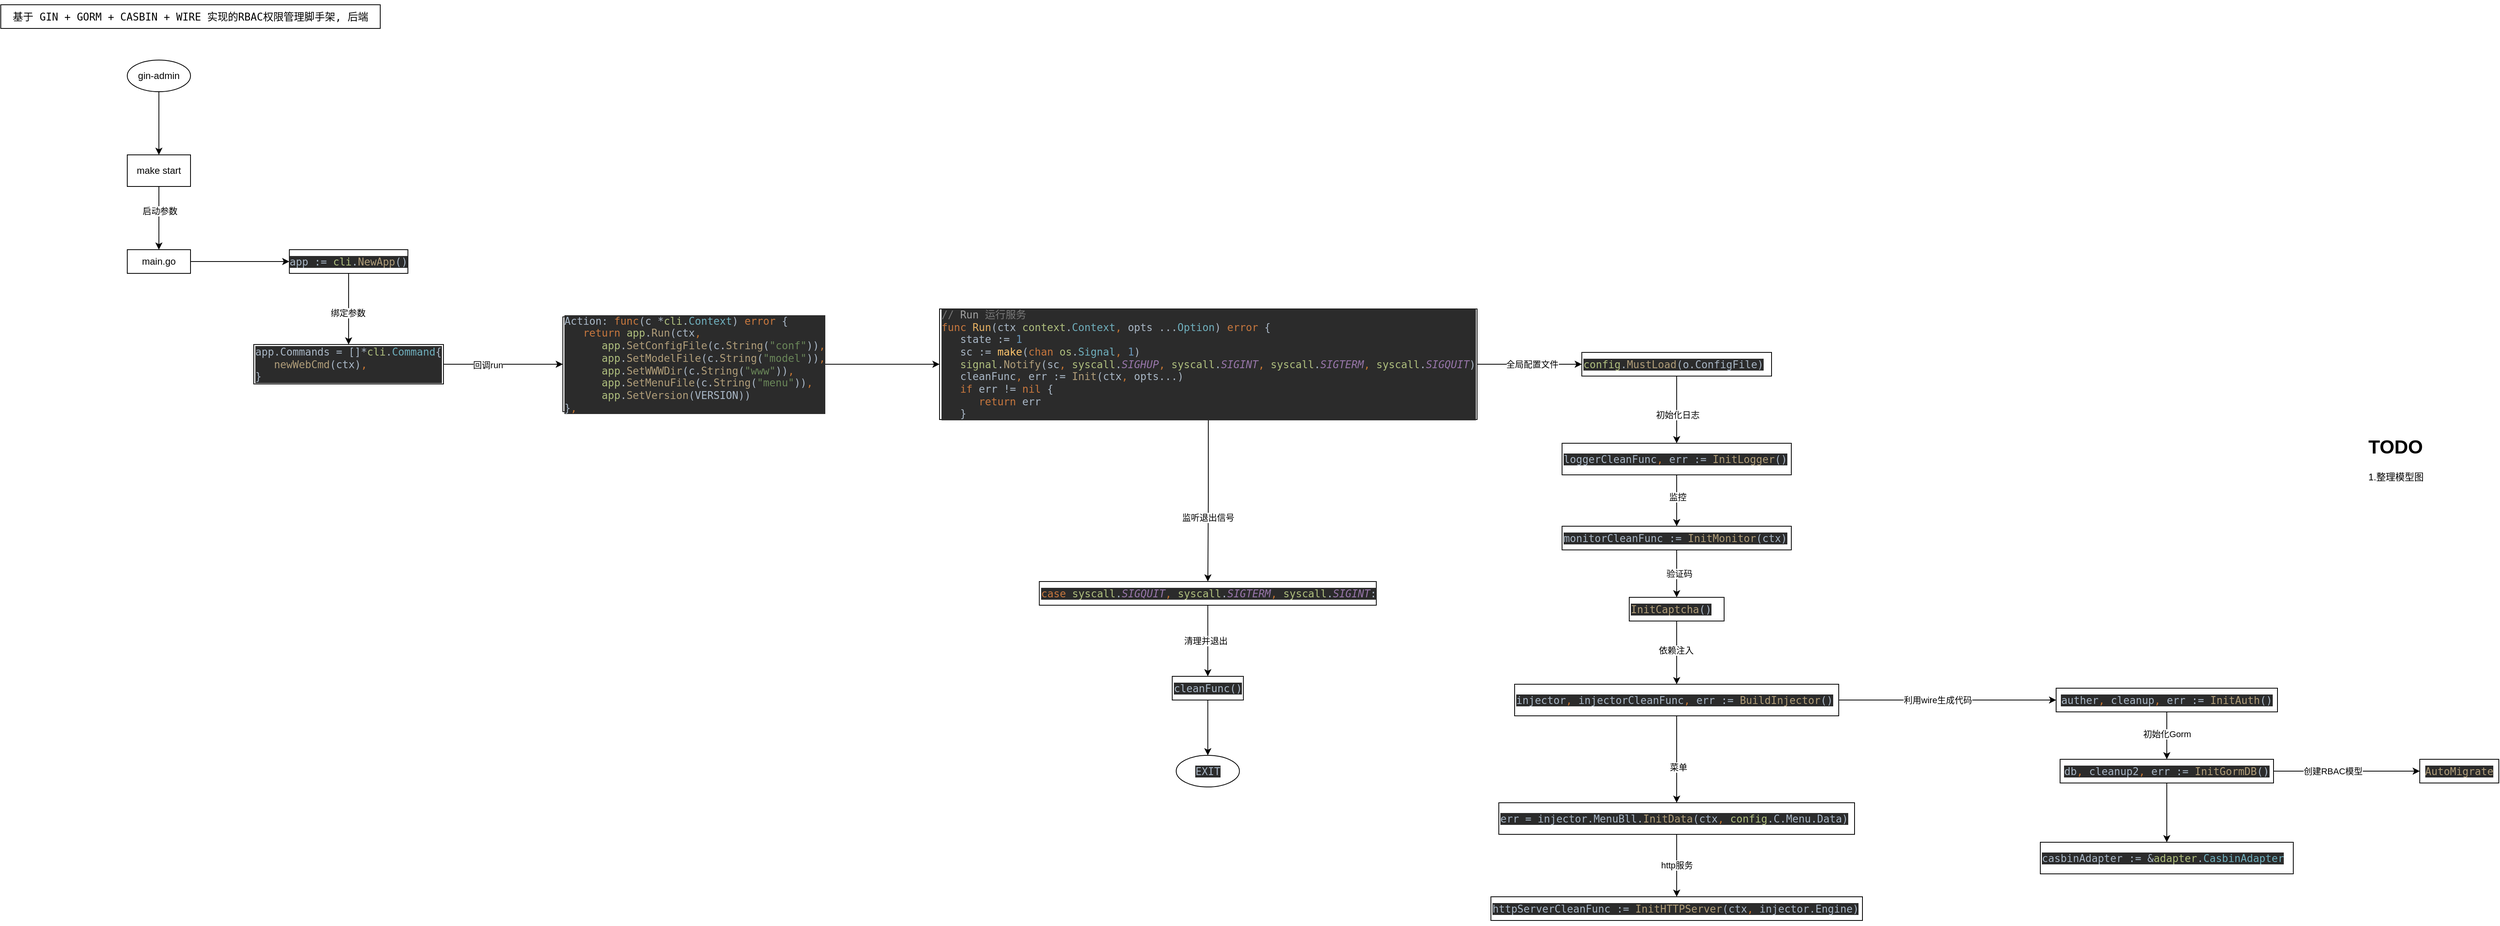 <mxfile version="14.1.5" type="device"><diagram id="t9uoMwB6yLEqmLCg4jxl" name="主流程"><mxGraphModel dx="1864" dy="925" grid="1" gridSize="10" guides="1" tooltips="1" connect="1" arrows="1" fold="1" page="1" pageScale="1" pageWidth="827" pageHeight="1169" math="0" shadow="0"><root><mxCell id="0"/><mxCell id="1" parent="0"/><mxCell id="NHIjBXbKwHyk6Yln4Dyk-6" style="edgeStyle=orthogonalEdgeStyle;rounded=0;orthogonalLoop=1;jettySize=auto;html=1;exitX=0.5;exitY=1;exitDx=0;exitDy=0;entryX=0.5;entryY=0;entryDx=0;entryDy=0;labelBackgroundColor=#ffffff;labelBorderColor=none;" edge="1" parent="1" source="NHIjBXbKwHyk6Yln4Dyk-2" target="NHIjBXbKwHyk6Yln4Dyk-5"><mxGeometry relative="1" as="geometry"/></mxCell><mxCell id="NHIjBXbKwHyk6Yln4Dyk-2" value="gin-admin" style="ellipse;whiteSpace=wrap;html=1;labelBackgroundColor=#ffffff;labelBorderColor=none;" vertex="1" parent="1"><mxGeometry x="360" y="80" width="80" height="40" as="geometry"/></mxCell><mxCell id="NHIjBXbKwHyk6Yln4Dyk-9" style="edgeStyle=orthogonalEdgeStyle;rounded=0;orthogonalLoop=1;jettySize=auto;html=1;exitX=0.5;exitY=1;exitDx=0;exitDy=0;labelBackgroundColor=#ffffff;fontColor=#000000;" edge="1" parent="1" source="NHIjBXbKwHyk6Yln4Dyk-5" target="NHIjBXbKwHyk6Yln4Dyk-8"><mxGeometry relative="1" as="geometry"/></mxCell><mxCell id="NHIjBXbKwHyk6Yln4Dyk-10" value="启动参数" style="edgeLabel;html=1;align=center;verticalAlign=middle;resizable=0;points=[];fontColor=#000000;" vertex="1" connectable="0" parent="NHIjBXbKwHyk6Yln4Dyk-9"><mxGeometry x="-0.225" y="1" relative="1" as="geometry"><mxPoint as="offset"/></mxGeometry></mxCell><mxCell id="NHIjBXbKwHyk6Yln4Dyk-5" value="make start" style="whiteSpace=wrap;html=1;labelBackgroundColor=#ffffff;labelBorderColor=none;" vertex="1" parent="1"><mxGeometry x="360" y="200" width="80" height="40" as="geometry"/></mxCell><mxCell id="NHIjBXbKwHyk6Yln4Dyk-7" value="&lt;pre style=&quot;font-family: &amp;#34;jetbrains mono&amp;#34; , monospace ; font-size: 9.8pt&quot;&gt;基于 GIN + GORM + CASBIN + WIRE 实现的RBAC权限管理脚手架, 后端&lt;/pre&gt;" style="whiteSpace=wrap;html=1;labelBackgroundColor=none;fontColor=#000000;" vertex="1" parent="1"><mxGeometry x="200" y="10" width="480" height="30" as="geometry"/></mxCell><mxCell id="NHIjBXbKwHyk6Yln4Dyk-12" style="edgeStyle=orthogonalEdgeStyle;rounded=0;orthogonalLoop=1;jettySize=auto;html=1;exitX=1;exitY=0.5;exitDx=0;exitDy=0;labelBackgroundColor=#ffffff;fontColor=#000000;" edge="1" parent="1" source="NHIjBXbKwHyk6Yln4Dyk-8" target="NHIjBXbKwHyk6Yln4Dyk-11"><mxGeometry relative="1" as="geometry"/></mxCell><mxCell id="NHIjBXbKwHyk6Yln4Dyk-8" value="main.go" style="whiteSpace=wrap;html=1;labelBackgroundColor=none;fontColor=#000000;" vertex="1" parent="1"><mxGeometry x="360" y="320" width="80" height="30" as="geometry"/></mxCell><mxCell id="NHIjBXbKwHyk6Yln4Dyk-14" style="edgeStyle=orthogonalEdgeStyle;rounded=0;orthogonalLoop=1;jettySize=auto;html=1;exitX=0.5;exitY=1;exitDx=0;exitDy=0;labelBackgroundColor=#ffffff;fontColor=#000000;" edge="1" parent="1" source="NHIjBXbKwHyk6Yln4Dyk-11" target="NHIjBXbKwHyk6Yln4Dyk-13"><mxGeometry relative="1" as="geometry"/></mxCell><mxCell id="NHIjBXbKwHyk6Yln4Dyk-15" value="绑定参数" style="edgeLabel;html=1;align=center;verticalAlign=middle;resizable=0;points=[];fontColor=#000000;" vertex="1" connectable="0" parent="NHIjBXbKwHyk6Yln4Dyk-14"><mxGeometry x="0.111" y="-1" relative="1" as="geometry"><mxPoint as="offset"/></mxGeometry></mxCell><mxCell id="NHIjBXbKwHyk6Yln4Dyk-11" value="&lt;pre style=&quot;background-color: #2b2b2b ; color: #a9b7c6 ; font-family: &amp;#34;jetbrains mono&amp;#34; , monospace ; font-size: 9.8pt&quot;&gt;app := &lt;span style=&quot;color: #afbf7e&quot;&gt;cli&lt;/span&gt;.&lt;span style=&quot;color: #b09d79&quot;&gt;NewApp&lt;/span&gt;()&lt;/pre&gt;" style="whiteSpace=wrap;html=1;labelBackgroundColor=none;fontColor=#000000;" vertex="1" parent="1"><mxGeometry x="565" y="320" width="150" height="30" as="geometry"/></mxCell><mxCell id="NHIjBXbKwHyk6Yln4Dyk-17" style="edgeStyle=orthogonalEdgeStyle;rounded=0;orthogonalLoop=1;jettySize=auto;html=1;exitX=1;exitY=0.5;exitDx=0;exitDy=0;labelBackgroundColor=#ffffff;fontColor=#000000;" edge="1" parent="1" source="NHIjBXbKwHyk6Yln4Dyk-13" target="NHIjBXbKwHyk6Yln4Dyk-16"><mxGeometry relative="1" as="geometry"/></mxCell><mxCell id="NHIjBXbKwHyk6Yln4Dyk-18" value="回调run" style="edgeLabel;html=1;align=center;verticalAlign=middle;resizable=0;points=[];fontColor=#000000;" vertex="1" connectable="0" parent="NHIjBXbKwHyk6Yln4Dyk-17"><mxGeometry x="-0.258" y="-1" relative="1" as="geometry"><mxPoint as="offset"/></mxGeometry></mxCell><mxCell id="NHIjBXbKwHyk6Yln4Dyk-13" value="&lt;pre style=&quot;background-color: #2b2b2b ; color: #a9b7c6 ; font-family: &amp;quot;jetbrains mono&amp;quot; , monospace ; font-size: 9.8pt&quot;&gt;app.Commands = []*&lt;span style=&quot;color: #afbf7e&quot;&gt;cli&lt;/span&gt;.&lt;span style=&quot;color: #6fafbd&quot;&gt;Command&lt;/span&gt;{&lt;br&gt;   &lt;span style=&quot;color: #b09d79&quot;&gt;newWebCmd&lt;/span&gt;(ctx)&lt;span style=&quot;color: #cc7832&quot;&gt;,&lt;br&gt;&lt;/span&gt;}&lt;/pre&gt;" style="whiteSpace=wrap;html=1;labelBackgroundColor=none;fontColor=#000000;align=left;" vertex="1" parent="1"><mxGeometry x="520" y="440" width="240" height="50" as="geometry"/></mxCell><mxCell id="NHIjBXbKwHyk6Yln4Dyk-20" style="edgeStyle=orthogonalEdgeStyle;rounded=0;orthogonalLoop=1;jettySize=auto;html=1;exitX=1;exitY=0.5;exitDx=0;exitDy=0;labelBackgroundColor=#ffffff;fontColor=#000000;" edge="1" parent="1" source="NHIjBXbKwHyk6Yln4Dyk-16" target="NHIjBXbKwHyk6Yln4Dyk-19"><mxGeometry relative="1" as="geometry"/></mxCell><mxCell id="NHIjBXbKwHyk6Yln4Dyk-16" value="&lt;pre style=&quot;background-color: #2b2b2b ; color: #a9b7c6 ; font-family: &amp;#34;jetbrains mono&amp;#34; , monospace ; font-size: 9.8pt&quot;&gt;Action: &lt;span style=&quot;color: #c7773e&quot;&gt;func&lt;/span&gt;(c *&lt;span style=&quot;color: #afbf7e&quot;&gt;cli&lt;/span&gt;.&lt;span style=&quot;color: #6fafbd&quot;&gt;Context&lt;/span&gt;) &lt;span style=&quot;color: #c7773e&quot;&gt;error &lt;/span&gt;{&lt;br&gt;   &lt;span style=&quot;color: #c7773e&quot;&gt;return &lt;/span&gt;&lt;span style=&quot;color: #afbf7e&quot;&gt;app&lt;/span&gt;.&lt;span style=&quot;color: #b09d79&quot;&gt;Run&lt;/span&gt;(ctx&lt;span style=&quot;color: #cc7832&quot;&gt;,&lt;br&gt;&lt;/span&gt;&lt;span style=&quot;color: #cc7832&quot;&gt;      &lt;/span&gt;&lt;span style=&quot;color: #afbf7e&quot;&gt;app&lt;/span&gt;.&lt;span style=&quot;color: #b09d79&quot;&gt;SetConfigFile&lt;/span&gt;(c.&lt;span style=&quot;color: #b09d79&quot;&gt;String&lt;/span&gt;(&lt;span style=&quot;color: #6a8759&quot;&gt;&quot;conf&quot;&lt;/span&gt;))&lt;span style=&quot;color: #cc7832&quot;&gt;,&lt;br&gt;&lt;/span&gt;&lt;span style=&quot;color: #cc7832&quot;&gt;      &lt;/span&gt;&lt;span style=&quot;color: #afbf7e&quot;&gt;app&lt;/span&gt;.&lt;span style=&quot;color: #b09d79&quot;&gt;SetModelFile&lt;/span&gt;(c.&lt;span style=&quot;color: #b09d79&quot;&gt;String&lt;/span&gt;(&lt;span style=&quot;color: #6a8759&quot;&gt;&quot;model&quot;&lt;/span&gt;))&lt;span style=&quot;color: #cc7832&quot;&gt;,&lt;br&gt;&lt;/span&gt;&lt;span style=&quot;color: #cc7832&quot;&gt;      &lt;/span&gt;&lt;span style=&quot;color: #afbf7e&quot;&gt;app&lt;/span&gt;.&lt;span style=&quot;color: #b09d79&quot;&gt;SetWWWDir&lt;/span&gt;(c.&lt;span style=&quot;color: #b09d79&quot;&gt;String&lt;/span&gt;(&lt;span style=&quot;color: #6a8759&quot;&gt;&quot;www&quot;&lt;/span&gt;))&lt;span style=&quot;color: #cc7832&quot;&gt;,&lt;br&gt;&lt;/span&gt;&lt;span style=&quot;color: #cc7832&quot;&gt;      &lt;/span&gt;&lt;span style=&quot;color: #afbf7e&quot;&gt;app&lt;/span&gt;.&lt;span style=&quot;color: #b09d79&quot;&gt;SetMenuFile&lt;/span&gt;(c.&lt;span style=&quot;color: #b09d79&quot;&gt;String&lt;/span&gt;(&lt;span style=&quot;color: #6a8759&quot;&gt;&quot;menu&quot;&lt;/span&gt;))&lt;span style=&quot;color: #cc7832&quot;&gt;,&lt;br&gt;&lt;/span&gt;&lt;span style=&quot;color: #cc7832&quot;&gt;      &lt;/span&gt;&lt;span style=&quot;color: #afbf7e&quot;&gt;app&lt;/span&gt;.&lt;span style=&quot;color: #b09d79&quot;&gt;SetVersion&lt;/span&gt;(VERSION))&lt;br&gt;}&lt;span style=&quot;color: #cc7832&quot;&gt;,&lt;/span&gt;&lt;/pre&gt;" style="whiteSpace=wrap;html=1;labelBackgroundColor=none;fontColor=#000000;align=left;" vertex="1" parent="1"><mxGeometry x="911" y="405" width="330" height="120" as="geometry"/></mxCell><mxCell id="NHIjBXbKwHyk6Yln4Dyk-22" style="edgeStyle=orthogonalEdgeStyle;rounded=0;orthogonalLoop=1;jettySize=auto;html=1;exitX=1;exitY=0.5;exitDx=0;exitDy=0;labelBackgroundColor=#ffffff;fontColor=#000000;" edge="1" parent="1" source="NHIjBXbKwHyk6Yln4Dyk-19" target="NHIjBXbKwHyk6Yln4Dyk-21"><mxGeometry relative="1" as="geometry"/></mxCell><mxCell id="NHIjBXbKwHyk6Yln4Dyk-23" value="全局配置文件" style="edgeLabel;html=1;align=center;verticalAlign=middle;resizable=0;points=[];fontColor=#000000;" vertex="1" connectable="0" parent="NHIjBXbKwHyk6Yln4Dyk-22"><mxGeometry x="0.049" y="-4" relative="1" as="geometry"><mxPoint y="-4" as="offset"/></mxGeometry></mxCell><mxCell id="NHIjBXbKwHyk6Yln4Dyk-44" style="edgeStyle=orthogonalEdgeStyle;rounded=0;orthogonalLoop=1;jettySize=auto;html=1;exitX=0.5;exitY=1;exitDx=0;exitDy=0;labelBackgroundColor=#ffffff;fontColor=#000000;" edge="1" parent="1" source="NHIjBXbKwHyk6Yln4Dyk-19" target="NHIjBXbKwHyk6Yln4Dyk-43"><mxGeometry relative="1" as="geometry"/></mxCell><mxCell id="NHIjBXbKwHyk6Yln4Dyk-45" value="监听退出信号" style="edgeLabel;html=1;align=center;verticalAlign=middle;resizable=0;points=[];fontColor=#000000;" vertex="1" connectable="0" parent="NHIjBXbKwHyk6Yln4Dyk-44"><mxGeometry x="0.209" relative="1" as="geometry"><mxPoint as="offset"/></mxGeometry></mxCell><mxCell id="NHIjBXbKwHyk6Yln4Dyk-19" value="&lt;pre style=&quot;background-color: #2b2b2b ; color: #a9b7c6 ; font-family: &amp;#34;jetbrains mono&amp;#34; , monospace ; font-size: 9.8pt&quot;&gt;&lt;span style=&quot;color: #787878&quot;&gt;// &lt;/span&gt;&lt;span style=&quot;color: #a1a1a1&quot;&gt;Run&lt;/span&gt;&lt;span style=&quot;color: #787878&quot;&gt; 运行服务&lt;br&gt;&lt;/span&gt;&lt;span style=&quot;color: #c7773e&quot;&gt;func &lt;/span&gt;&lt;span style=&quot;color: #e6b163&quot;&gt;Run&lt;/span&gt;(ctx &lt;span style=&quot;color: #afbf7e&quot;&gt;context&lt;/span&gt;.&lt;span style=&quot;color: #6fafbd&quot;&gt;Context&lt;/span&gt;&lt;span style=&quot;color: #cc7832&quot;&gt;, &lt;/span&gt;opts ...&lt;span style=&quot;color: #6fafbd&quot;&gt;Option&lt;/span&gt;) &lt;span style=&quot;color: #c7773e&quot;&gt;error &lt;/span&gt;{&lt;br&gt;   state := &lt;span style=&quot;color: #6897bb&quot;&gt;1&lt;br&gt;&lt;/span&gt;&lt;span style=&quot;color: #6897bb&quot;&gt;   &lt;/span&gt;sc := &lt;span style=&quot;color: #ffc66d&quot;&gt;make&lt;/span&gt;(&lt;span style=&quot;color: #c7773e&quot;&gt;chan &lt;/span&gt;&lt;span style=&quot;color: #afbf7e&quot;&gt;os&lt;/span&gt;.&lt;span style=&quot;color: #6fafbd&quot;&gt;Signal&lt;/span&gt;&lt;span style=&quot;color: #cc7832&quot;&gt;, &lt;/span&gt;&lt;span style=&quot;color: #6897bb&quot;&gt;1&lt;/span&gt;)&lt;br&gt;   &lt;span style=&quot;color: #afbf7e&quot;&gt;signal&lt;/span&gt;.&lt;span style=&quot;color: #b09d79&quot;&gt;Notify&lt;/span&gt;(sc&lt;span style=&quot;color: #cc7832&quot;&gt;, &lt;/span&gt;&lt;span style=&quot;color: #afbf7e&quot;&gt;syscall&lt;/span&gt;.&lt;span style=&quot;color: #9876aa ; font-style: italic&quot;&gt;SIGHUP&lt;/span&gt;&lt;span style=&quot;color: #cc7832&quot;&gt;, &lt;/span&gt;&lt;span style=&quot;color: #afbf7e&quot;&gt;syscall&lt;/span&gt;.&lt;span style=&quot;color: #9876aa ; font-style: italic&quot;&gt;SIGINT&lt;/span&gt;&lt;span style=&quot;color: #cc7832&quot;&gt;, &lt;/span&gt;&lt;span style=&quot;color: #afbf7e&quot;&gt;syscall&lt;/span&gt;.&lt;span style=&quot;color: #9876aa ; font-style: italic&quot;&gt;SIGTERM&lt;/span&gt;&lt;span style=&quot;color: #cc7832&quot;&gt;, &lt;/span&gt;&lt;span style=&quot;color: #afbf7e&quot;&gt;syscall&lt;/span&gt;.&lt;span style=&quot;color: #9876aa ; font-style: italic&quot;&gt;SIGQUIT&lt;/span&gt;)&lt;br&gt;   cleanFunc&lt;span style=&quot;color: #cc7832&quot;&gt;, &lt;/span&gt;err := &lt;span style=&quot;color: #b09d79&quot;&gt;Init&lt;/span&gt;(ctx&lt;span style=&quot;color: #cc7832&quot;&gt;, &lt;/span&gt;opts...)&lt;br&gt;   &lt;span style=&quot;color: #c7773e&quot;&gt;if &lt;/span&gt;err != &lt;span style=&quot;color: #c7773e&quot;&gt;nil &lt;/span&gt;{&lt;br&gt;      &lt;span style=&quot;color: #c7773e&quot;&gt;return &lt;/span&gt;err&lt;br&gt;   }&lt;/pre&gt;" style="whiteSpace=wrap;html=1;labelBackgroundColor=none;fontColor=#000000;align=left;" vertex="1" parent="1"><mxGeometry x="1387.5" y="395" width="680" height="140" as="geometry"/></mxCell><mxCell id="NHIjBXbKwHyk6Yln4Dyk-25" style="edgeStyle=orthogonalEdgeStyle;rounded=0;orthogonalLoop=1;jettySize=auto;html=1;exitX=0.5;exitY=1;exitDx=0;exitDy=0;labelBackgroundColor=#ffffff;fontColor=#000000;" edge="1" parent="1" source="NHIjBXbKwHyk6Yln4Dyk-21" target="NHIjBXbKwHyk6Yln4Dyk-24"><mxGeometry relative="1" as="geometry"/></mxCell><mxCell id="NHIjBXbKwHyk6Yln4Dyk-26" value="初始化日志" style="edgeLabel;html=1;align=center;verticalAlign=middle;resizable=0;points=[];fontColor=#000000;" vertex="1" connectable="0" parent="NHIjBXbKwHyk6Yln4Dyk-25"><mxGeometry x="0.153" y="1" relative="1" as="geometry"><mxPoint as="offset"/></mxGeometry></mxCell><mxCell id="NHIjBXbKwHyk6Yln4Dyk-21" value="&lt;pre style=&quot;background-color: #2b2b2b ; color: #a9b7c6 ; font-family: &amp;#34;jetbrains mono&amp;#34; , monospace ; font-size: 9.8pt&quot;&gt;&lt;span style=&quot;color: #afbf7e&quot;&gt;config&lt;/span&gt;.&lt;span style=&quot;color: #b09d79&quot;&gt;MustLoad&lt;/span&gt;(o.ConfigFile)&lt;/pre&gt;" style="whiteSpace=wrap;html=1;labelBackgroundColor=none;fontColor=#000000;align=left;" vertex="1" parent="1"><mxGeometry x="2200" y="450" width="240" height="30" as="geometry"/></mxCell><mxCell id="NHIjBXbKwHyk6Yln4Dyk-28" style="edgeStyle=orthogonalEdgeStyle;rounded=0;orthogonalLoop=1;jettySize=auto;html=1;exitX=0.5;exitY=1;exitDx=0;exitDy=0;labelBackgroundColor=#ffffff;fontColor=#000000;" edge="1" parent="1" source="NHIjBXbKwHyk6Yln4Dyk-24" target="NHIjBXbKwHyk6Yln4Dyk-27"><mxGeometry relative="1" as="geometry"/></mxCell><mxCell id="NHIjBXbKwHyk6Yln4Dyk-29" value="监控" style="edgeLabel;html=1;align=center;verticalAlign=middle;resizable=0;points=[];fontColor=#000000;" vertex="1" connectable="0" parent="NHIjBXbKwHyk6Yln4Dyk-28"><mxGeometry x="-0.139" y="1" relative="1" as="geometry"><mxPoint as="offset"/></mxGeometry></mxCell><mxCell id="NHIjBXbKwHyk6Yln4Dyk-24" value="&lt;pre style=&quot;background-color: #2b2b2b ; color: #a9b7c6 ; font-family: &amp;#34;jetbrains mono&amp;#34; , monospace ; font-size: 9.8pt&quot;&gt;loggerCleanFunc&lt;span style=&quot;color: #cc7832&quot;&gt;, &lt;/span&gt;err := &lt;span style=&quot;color: #b09d79&quot;&gt;InitLogger&lt;/span&gt;()&lt;/pre&gt;" style="whiteSpace=wrap;html=1;labelBackgroundColor=none;fontColor=#000000;align=left;" vertex="1" parent="1"><mxGeometry x="2175" y="565" width="290" height="40" as="geometry"/></mxCell><mxCell id="NHIjBXbKwHyk6Yln4Dyk-31" style="edgeStyle=orthogonalEdgeStyle;rounded=0;orthogonalLoop=1;jettySize=auto;html=1;exitX=0.5;exitY=1;exitDx=0;exitDy=0;entryX=0.5;entryY=0;entryDx=0;entryDy=0;labelBackgroundColor=#ffffff;fontColor=#000000;" edge="1" parent="1" source="NHIjBXbKwHyk6Yln4Dyk-27" target="NHIjBXbKwHyk6Yln4Dyk-30"><mxGeometry relative="1" as="geometry"/></mxCell><mxCell id="NHIjBXbKwHyk6Yln4Dyk-32" value="验证码" style="edgeLabel;html=1;align=center;verticalAlign=middle;resizable=0;points=[];fontColor=#000000;" vertex="1" connectable="0" parent="NHIjBXbKwHyk6Yln4Dyk-31"><mxGeometry y="3" relative="1" as="geometry"><mxPoint as="offset"/></mxGeometry></mxCell><mxCell id="NHIjBXbKwHyk6Yln4Dyk-27" value="&lt;pre style=&quot;background-color: #2b2b2b ; color: #a9b7c6 ; font-family: &amp;#34;jetbrains mono&amp;#34; , monospace ; font-size: 9.8pt&quot;&gt;monitorCleanFunc := &lt;span style=&quot;color: #b09d79&quot;&gt;InitMonitor&lt;/span&gt;(ctx)&lt;/pre&gt;" style="whiteSpace=wrap;html=1;labelBackgroundColor=none;fontColor=#000000;align=left;" vertex="1" parent="1"><mxGeometry x="2175" y="670" width="290" height="30" as="geometry"/></mxCell><mxCell id="NHIjBXbKwHyk6Yln4Dyk-34" style="edgeStyle=orthogonalEdgeStyle;rounded=0;orthogonalLoop=1;jettySize=auto;html=1;exitX=0.5;exitY=1;exitDx=0;exitDy=0;labelBackgroundColor=#ffffff;fontColor=#000000;" edge="1" parent="1" source="NHIjBXbKwHyk6Yln4Dyk-30" target="NHIjBXbKwHyk6Yln4Dyk-33"><mxGeometry relative="1" as="geometry"/></mxCell><mxCell id="NHIjBXbKwHyk6Yln4Dyk-35" value="依赖注入" style="edgeLabel;html=1;align=center;verticalAlign=middle;resizable=0;points=[];fontColor=#000000;" vertex="1" connectable="0" parent="NHIjBXbKwHyk6Yln4Dyk-34"><mxGeometry x="-0.075" y="-1" relative="1" as="geometry"><mxPoint as="offset"/></mxGeometry></mxCell><mxCell id="NHIjBXbKwHyk6Yln4Dyk-30" value="&lt;pre style=&quot;background-color: #2b2b2b ; color: #a9b7c6 ; font-family: &amp;#34;jetbrains mono&amp;#34; , monospace ; font-size: 9.8pt&quot;&gt;&lt;span style=&quot;color: #b09d79&quot;&gt;InitCaptcha&lt;/span&gt;()&lt;/pre&gt;" style="whiteSpace=wrap;html=1;labelBackgroundColor=none;fontColor=#000000;align=left;" vertex="1" parent="1"><mxGeometry x="2260" y="760" width="120" height="30" as="geometry"/></mxCell><mxCell id="NHIjBXbKwHyk6Yln4Dyk-37" style="edgeStyle=orthogonalEdgeStyle;rounded=0;orthogonalLoop=1;jettySize=auto;html=1;exitX=0.5;exitY=1;exitDx=0;exitDy=0;entryX=0.5;entryY=0;entryDx=0;entryDy=0;labelBackgroundColor=#ffffff;fontColor=#000000;" edge="1" parent="1" source="NHIjBXbKwHyk6Yln4Dyk-33" target="NHIjBXbKwHyk6Yln4Dyk-36"><mxGeometry relative="1" as="geometry"/></mxCell><mxCell id="NHIjBXbKwHyk6Yln4Dyk-38" value="菜单" style="edgeLabel;html=1;align=center;verticalAlign=middle;resizable=0;points=[];fontColor=#000000;" vertex="1" connectable="0" parent="NHIjBXbKwHyk6Yln4Dyk-37"><mxGeometry x="0.182" y="2" relative="1" as="geometry"><mxPoint as="offset"/></mxGeometry></mxCell><mxCell id="NHIjBXbKwHyk6Yln4Dyk-53" style="edgeStyle=orthogonalEdgeStyle;rounded=0;orthogonalLoop=1;jettySize=auto;html=1;exitX=1;exitY=0.5;exitDx=0;exitDy=0;labelBackgroundColor=#ffffff;fontColor=#000000;" edge="1" parent="1" source="NHIjBXbKwHyk6Yln4Dyk-33" target="NHIjBXbKwHyk6Yln4Dyk-52"><mxGeometry relative="1" as="geometry"/></mxCell><mxCell id="NHIjBXbKwHyk6Yln4Dyk-54" value="利用wire生成代码" style="edgeLabel;html=1;align=center;verticalAlign=middle;resizable=0;points=[];fontColor=#000000;" vertex="1" connectable="0" parent="NHIjBXbKwHyk6Yln4Dyk-53"><mxGeometry x="-0.12" y="4" relative="1" as="geometry"><mxPoint x="4" y="4" as="offset"/></mxGeometry></mxCell><mxCell id="NHIjBXbKwHyk6Yln4Dyk-33" value="&lt;pre style=&quot;background-color: #2b2b2b ; color: #a9b7c6 ; font-family: &amp;#34;jetbrains mono&amp;#34; , monospace ; font-size: 9.8pt&quot;&gt;injector&lt;span style=&quot;color: #cc7832&quot;&gt;, &lt;/span&gt;injectorCleanFunc&lt;span style=&quot;color: #cc7832&quot;&gt;, &lt;/span&gt;err := &lt;span style=&quot;color: #b09d79&quot;&gt;BuildInjector&lt;/span&gt;()&lt;/pre&gt;" style="whiteSpace=wrap;html=1;labelBackgroundColor=none;fontColor=#000000;align=left;" vertex="1" parent="1"><mxGeometry x="2115" y="870" width="410" height="40" as="geometry"/></mxCell><mxCell id="NHIjBXbKwHyk6Yln4Dyk-41" style="edgeStyle=orthogonalEdgeStyle;rounded=0;orthogonalLoop=1;jettySize=auto;html=1;exitX=0.5;exitY=1;exitDx=0;exitDy=0;labelBackgroundColor=#ffffff;fontColor=#000000;" edge="1" parent="1" source="NHIjBXbKwHyk6Yln4Dyk-36" target="NHIjBXbKwHyk6Yln4Dyk-39"><mxGeometry relative="1" as="geometry"/></mxCell><mxCell id="NHIjBXbKwHyk6Yln4Dyk-42" value="http服务" style="edgeLabel;html=1;align=center;verticalAlign=middle;resizable=0;points=[];fontColor=#000000;" vertex="1" connectable="0" parent="NHIjBXbKwHyk6Yln4Dyk-41"><mxGeometry x="-0.013" relative="1" as="geometry"><mxPoint as="offset"/></mxGeometry></mxCell><mxCell id="NHIjBXbKwHyk6Yln4Dyk-36" value="&lt;pre style=&quot;background-color: #2b2b2b ; color: #a9b7c6 ; font-family: &amp;#34;jetbrains mono&amp;#34; , monospace ; font-size: 9.8pt&quot;&gt;err = injector.MenuBll.&lt;span style=&quot;color: #b09d79&quot;&gt;InitData&lt;/span&gt;(ctx&lt;span style=&quot;color: #cc7832&quot;&gt;, &lt;/span&gt;&lt;span style=&quot;color: #afbf7e&quot;&gt;config&lt;/span&gt;.C.Menu.Data)&lt;/pre&gt;" style="whiteSpace=wrap;html=1;labelBackgroundColor=none;fontColor=#000000;align=left;" vertex="1" parent="1"><mxGeometry x="2095" y="1020" width="450" height="40" as="geometry"/></mxCell><mxCell id="NHIjBXbKwHyk6Yln4Dyk-39" value="&lt;pre style=&quot;background-color: #2b2b2b ; color: #a9b7c6 ; font-family: &amp;#34;jetbrains mono&amp;#34; , monospace ; font-size: 9.8pt&quot;&gt;httpServerCleanFunc := &lt;span style=&quot;color: #b09d79&quot;&gt;InitHTTPServer&lt;/span&gt;(ctx&lt;span style=&quot;color: #cc7832&quot;&gt;, &lt;/span&gt;injector.Engine)&lt;/pre&gt;" style="whiteSpace=wrap;html=1;labelBackgroundColor=none;fontColor=#000000;align=left;" vertex="1" parent="1"><mxGeometry x="2085" y="1139" width="470" height="30" as="geometry"/></mxCell><mxCell id="NHIjBXbKwHyk6Yln4Dyk-47" style="edgeStyle=orthogonalEdgeStyle;rounded=0;orthogonalLoop=1;jettySize=auto;html=1;exitX=0.5;exitY=1;exitDx=0;exitDy=0;labelBackgroundColor=#ffffff;fontColor=#000000;" edge="1" parent="1" source="NHIjBXbKwHyk6Yln4Dyk-43" target="NHIjBXbKwHyk6Yln4Dyk-46"><mxGeometry relative="1" as="geometry"/></mxCell><mxCell id="NHIjBXbKwHyk6Yln4Dyk-48" value="清理并退出" style="edgeLabel;html=1;align=center;verticalAlign=middle;resizable=0;points=[];fontColor=#000000;" vertex="1" connectable="0" parent="NHIjBXbKwHyk6Yln4Dyk-47"><mxGeometry y="-3" relative="1" as="geometry"><mxPoint as="offset"/></mxGeometry></mxCell><mxCell id="NHIjBXbKwHyk6Yln4Dyk-43" value="&lt;pre style=&quot;background-color: #2b2b2b ; color: #a9b7c6 ; font-family: &amp;#34;jetbrains mono&amp;#34; , monospace ; font-size: 9.8pt&quot;&gt;&lt;pre style=&quot;font-family: &amp;#34;jetbrains mono&amp;#34; , monospace ; font-size: 9.8pt&quot;&gt;&lt;pre style=&quot;font-family: &amp;#34;jetbrains mono&amp;#34; , monospace ; font-size: 9.8pt&quot;&gt;&lt;span style=&quot;color: #c7773e&quot;&gt;case &lt;/span&gt;&lt;span style=&quot;color: #afbf7e&quot;&gt;syscall&lt;/span&gt;.&lt;span style=&quot;color: #9876aa ; font-style: italic&quot;&gt;SIGQUIT&lt;/span&gt;&lt;span style=&quot;color: #cc7832&quot;&gt;, &lt;/span&gt;&lt;span style=&quot;color: #afbf7e&quot;&gt;syscall&lt;/span&gt;.&lt;span style=&quot;color: #9876aa ; font-style: italic&quot;&gt;SIGTERM&lt;/span&gt;&lt;span style=&quot;color: #cc7832&quot;&gt;, &lt;/span&gt;&lt;span style=&quot;color: #afbf7e&quot;&gt;syscall&lt;/span&gt;.&lt;span style=&quot;color: #9876aa ; font-style: italic&quot;&gt;SIGINT&lt;/span&gt;:&lt;/pre&gt;&lt;/pre&gt;&lt;/pre&gt;" style="whiteSpace=wrap;html=1;labelBackgroundColor=none;fontColor=#000000;align=left;" vertex="1" parent="1"><mxGeometry x="1513.75" y="740" width="426.25" height="30" as="geometry"/></mxCell><mxCell id="NHIjBXbKwHyk6Yln4Dyk-50" style="edgeStyle=orthogonalEdgeStyle;rounded=0;orthogonalLoop=1;jettySize=auto;html=1;exitX=0.5;exitY=1;exitDx=0;exitDy=0;labelBackgroundColor=#ffffff;fontColor=#000000;entryX=0.5;entryY=0;entryDx=0;entryDy=0;" edge="1" parent="1" source="NHIjBXbKwHyk6Yln4Dyk-46" target="NHIjBXbKwHyk6Yln4Dyk-51"><mxGeometry relative="1" as="geometry"><mxPoint x="1727.5" y="960" as="targetPoint"/></mxGeometry></mxCell><mxCell id="NHIjBXbKwHyk6Yln4Dyk-46" value="&lt;pre style=&quot;background-color: #2b2b2b ; color: #a9b7c6 ; font-family: &amp;#34;jetbrains mono&amp;#34; , monospace ; font-size: 9.8pt&quot;&gt;cleanFunc()&lt;/pre&gt;" style="whiteSpace=wrap;html=1;labelBackgroundColor=none;fontColor=#000000;align=left;" vertex="1" parent="1"><mxGeometry x="1681.88" y="860" width="90" height="30" as="geometry"/></mxCell><mxCell id="NHIjBXbKwHyk6Yln4Dyk-51" value="&lt;pre style=&quot;background-color: #2b2b2b ; color: #a9b7c6 ; font-family: &amp;quot;jetbrains mono&amp;quot; , monospace ; font-size: 9.8pt&quot;&gt;EXIT&lt;/pre&gt;" style="ellipse;whiteSpace=wrap;html=1;labelBackgroundColor=none;fontColor=#000000;align=center;" vertex="1" parent="1"><mxGeometry x="1686.88" y="960" width="80" height="40" as="geometry"/></mxCell><mxCell id="NHIjBXbKwHyk6Yln4Dyk-56" style="edgeStyle=orthogonalEdgeStyle;rounded=0;orthogonalLoop=1;jettySize=auto;html=1;exitX=0.5;exitY=1;exitDx=0;exitDy=0;labelBackgroundColor=#ffffff;fontColor=#000000;" edge="1" parent="1" source="NHIjBXbKwHyk6Yln4Dyk-52" target="NHIjBXbKwHyk6Yln4Dyk-55"><mxGeometry relative="1" as="geometry"/></mxCell><mxCell id="NHIjBXbKwHyk6Yln4Dyk-57" value="初始化Gorm" style="edgeLabel;html=1;align=center;verticalAlign=middle;resizable=0;points=[];fontColor=#000000;" vertex="1" connectable="0" parent="NHIjBXbKwHyk6Yln4Dyk-56"><mxGeometry x="-0.067" relative="1" as="geometry"><mxPoint as="offset"/></mxGeometry></mxCell><mxCell id="NHIjBXbKwHyk6Yln4Dyk-52" value="&lt;pre style=&quot;background-color: #2b2b2b ; color: #a9b7c6 ; font-family: &amp;#34;jetbrains mono&amp;#34; , monospace ; font-size: 9.8pt&quot;&gt;auther&lt;span style=&quot;color: #cc7832&quot;&gt;, &lt;/span&gt;cleanup&lt;span style=&quot;color: #cc7832&quot;&gt;, &lt;/span&gt;err := &lt;span style=&quot;color: #b09d79&quot;&gt;InitAuth&lt;/span&gt;()&lt;/pre&gt;" style="whiteSpace=wrap;html=1;labelBackgroundColor=none;fontColor=#000000;align=center;" vertex="1" parent="1"><mxGeometry x="2800" y="875" width="280" height="30" as="geometry"/></mxCell><mxCell id="NHIjBXbKwHyk6Yln4Dyk-59" style="edgeStyle=orthogonalEdgeStyle;rounded=0;orthogonalLoop=1;jettySize=auto;html=1;exitX=1;exitY=0.5;exitDx=0;exitDy=0;labelBackgroundColor=#ffffff;fontColor=#000000;" edge="1" parent="1" source="NHIjBXbKwHyk6Yln4Dyk-55" target="NHIjBXbKwHyk6Yln4Dyk-58"><mxGeometry relative="1" as="geometry"/></mxCell><mxCell id="NHIjBXbKwHyk6Yln4Dyk-60" value="创建RBAC模型" style="edgeLabel;html=1;align=center;verticalAlign=middle;resizable=0;points=[];fontColor=#000000;" vertex="1" connectable="0" parent="NHIjBXbKwHyk6Yln4Dyk-59"><mxGeometry x="-0.188" relative="1" as="geometry"><mxPoint as="offset"/></mxGeometry></mxCell><mxCell id="NHIjBXbKwHyk6Yln4Dyk-63" style="edgeStyle=orthogonalEdgeStyle;rounded=0;orthogonalLoop=1;jettySize=auto;html=1;exitX=0.5;exitY=1;exitDx=0;exitDy=0;labelBackgroundColor=#ffffff;fontColor=#000000;" edge="1" parent="1" source="NHIjBXbKwHyk6Yln4Dyk-55" target="NHIjBXbKwHyk6Yln4Dyk-62"><mxGeometry relative="1" as="geometry"/></mxCell><mxCell id="NHIjBXbKwHyk6Yln4Dyk-55" value="&lt;pre style=&quot;background-color: #2b2b2b ; color: #a9b7c6 ; font-family: &amp;#34;jetbrains mono&amp;#34; , monospace ; font-size: 9.8pt&quot;&gt;db&lt;span style=&quot;color: #cc7832&quot;&gt;, &lt;/span&gt;cleanup2&lt;span style=&quot;color: #cc7832&quot;&gt;, &lt;/span&gt;err := &lt;span style=&quot;color: #b09d79&quot;&gt;InitGormDB&lt;/span&gt;()&lt;/pre&gt;" style="whiteSpace=wrap;html=1;labelBackgroundColor=none;fontColor=#000000;align=center;" vertex="1" parent="1"><mxGeometry x="2805" y="965" width="270" height="30" as="geometry"/></mxCell><mxCell id="NHIjBXbKwHyk6Yln4Dyk-58" value="&lt;pre style=&quot;background-color: #2b2b2b ; color: #a9b7c6 ; font-family: &amp;#34;jetbrains mono&amp;#34; , monospace ; font-size: 9.8pt&quot;&gt;&lt;span style=&quot;color: #b09d79&quot;&gt;AutoMigrate&lt;/span&gt;&lt;/pre&gt;" style="whiteSpace=wrap;html=1;labelBackgroundColor=none;fontColor=#000000;align=center;" vertex="1" parent="1"><mxGeometry x="3260" y="965" width="100" height="30" as="geometry"/></mxCell><mxCell id="NHIjBXbKwHyk6Yln4Dyk-61" value="&lt;h1&gt;TODO&lt;/h1&gt;&lt;p&gt;1.整理模型图&lt;/p&gt;" style="text;html=1;strokeColor=none;fillColor=none;spacing=5;spacingTop=-20;whiteSpace=wrap;overflow=hidden;rounded=0;labelBackgroundColor=none;fontColor=#000000;align=left;" vertex="1" parent="1"><mxGeometry x="3190" y="550" width="120" height="100" as="geometry"/></mxCell><mxCell id="NHIjBXbKwHyk6Yln4Dyk-62" value="&lt;pre style=&quot;background-color: #2b2b2b ; color: #a9b7c6 ; font-family: &amp;#34;jetbrains mono&amp;#34; , monospace ; font-size: 9.8pt&quot;&gt;casbinAdapter := &amp;amp;&lt;span style=&quot;color: #afbf7e&quot;&gt;adapter&lt;/span&gt;.&lt;span style=&quot;color: #6fafbd&quot;&gt;CasbinAdapter&lt;/span&gt;&lt;/pre&gt;" style="whiteSpace=wrap;html=1;labelBackgroundColor=none;fontColor=#000000;align=left;" vertex="1" parent="1"><mxGeometry x="2780" y="1070" width="320" height="40" as="geometry"/></mxCell></root></mxGraphModel></diagram></mxfile>